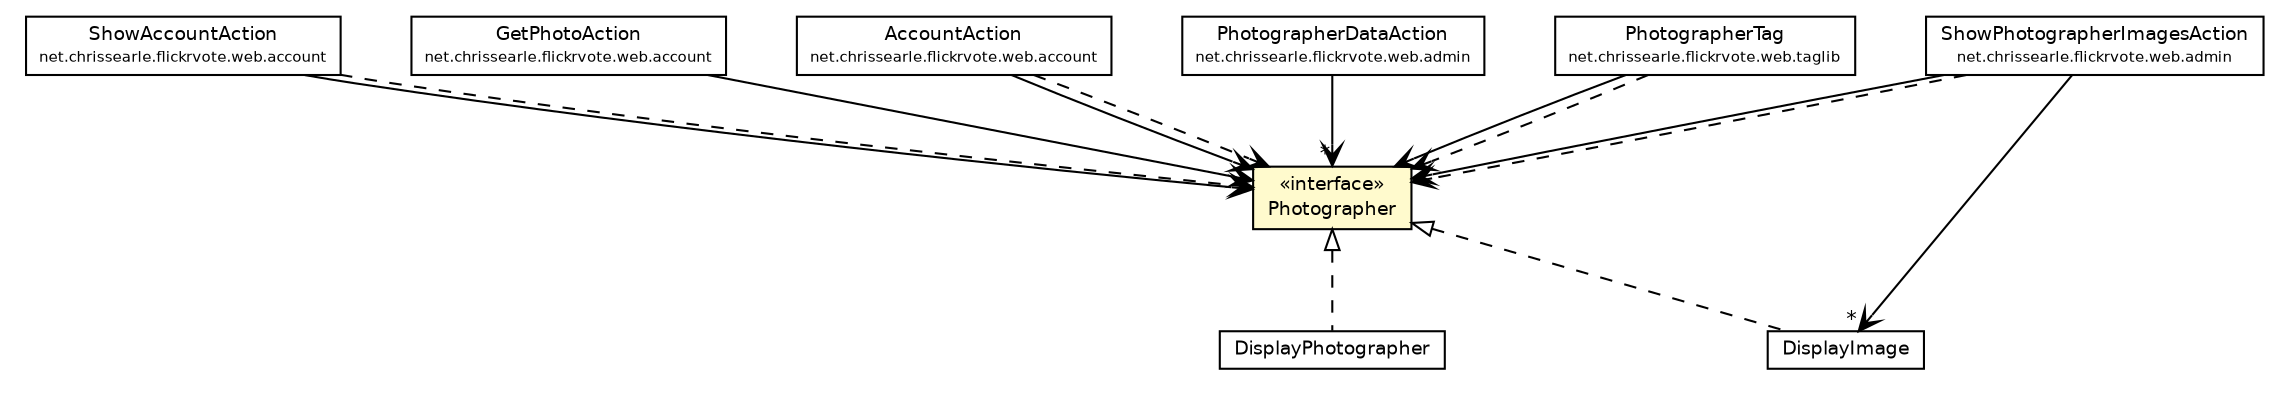 #!/usr/local/bin/dot
#
# Class diagram 
# Generated by UmlGraph version 4.6 (http://www.spinellis.gr/sw/umlgraph)
#

digraph G {
	edge [fontname="Helvetica",fontsize=10,labelfontname="Helvetica",labelfontsize=10];
	node [fontname="Helvetica",fontsize=10,shape=plaintext];
	// net.chrissearle.flickrvote.web.account.ShowAccountAction
	c3495 [label=<<table border="0" cellborder="1" cellspacing="0" cellpadding="2" port="p" href="../account/ShowAccountAction.html">
		<tr><td><table border="0" cellspacing="0" cellpadding="1">
			<tr><td> ShowAccountAction </td></tr>
			<tr><td><font point-size="7.0"> net.chrissearle.flickrvote.web.account </font></td></tr>
		</table></td></tr>
		</table>>, fontname="Helvetica", fontcolor="black", fontsize=9.0];
	// net.chrissearle.flickrvote.web.account.GetPhotoAction
	c3498 [label=<<table border="0" cellborder="1" cellspacing="0" cellpadding="2" port="p" href="../account/GetPhotoAction.html">
		<tr><td><table border="0" cellspacing="0" cellpadding="1">
			<tr><td> GetPhotoAction </td></tr>
			<tr><td><font point-size="7.0"> net.chrissearle.flickrvote.web.account </font></td></tr>
		</table></td></tr>
		</table>>, fontname="Helvetica", fontcolor="black", fontsize=9.0];
	// net.chrissearle.flickrvote.web.account.AccountAction
	c3500 [label=<<table border="0" cellborder="1" cellspacing="0" cellpadding="2" port="p" href="../account/AccountAction.html">
		<tr><td><table border="0" cellspacing="0" cellpadding="1">
			<tr><td> AccountAction </td></tr>
			<tr><td><font point-size="7.0"> net.chrissearle.flickrvote.web.account </font></td></tr>
		</table></td></tr>
		</table>>, fontname="Helvetica", fontcolor="black", fontsize=9.0];
	// net.chrissearle.flickrvote.web.admin.ShowPhotographerImagesAction
	c3503 [label=<<table border="0" cellborder="1" cellspacing="0" cellpadding="2" port="p" href="../admin/ShowPhotographerImagesAction.html">
		<tr><td><table border="0" cellspacing="0" cellpadding="1">
			<tr><td> ShowPhotographerImagesAction </td></tr>
			<tr><td><font point-size="7.0"> net.chrissearle.flickrvote.web.admin </font></td></tr>
		</table></td></tr>
		</table>>, fontname="Helvetica", fontcolor="black", fontsize=9.0];
	// net.chrissearle.flickrvote.web.admin.PhotographerDataAction
	c3509 [label=<<table border="0" cellborder="1" cellspacing="0" cellpadding="2" port="p" href="../admin/PhotographerDataAction.html">
		<tr><td><table border="0" cellspacing="0" cellpadding="1">
			<tr><td> PhotographerDataAction </td></tr>
			<tr><td><font point-size="7.0"> net.chrissearle.flickrvote.web.admin </font></td></tr>
		</table></td></tr>
		</table>>, fontname="Helvetica", fontcolor="black", fontsize=9.0];
	// net.chrissearle.flickrvote.web.model.Photographer
	c3538 [label=<<table border="0" cellborder="1" cellspacing="0" cellpadding="2" port="p" bgcolor="lemonChiffon" href="./Photographer.html">
		<tr><td><table border="0" cellspacing="0" cellpadding="1">
			<tr><td> &laquo;interface&raquo; </td></tr>
			<tr><td> Photographer </td></tr>
		</table></td></tr>
		</table>>, fontname="Helvetica", fontcolor="black", fontsize=9.0];
	// net.chrissearle.flickrvote.web.model.DisplayPhotographer
	c3541 [label=<<table border="0" cellborder="1" cellspacing="0" cellpadding="2" port="p" href="./DisplayPhotographer.html">
		<tr><td><table border="0" cellspacing="0" cellpadding="1">
			<tr><td> DisplayPhotographer </td></tr>
		</table></td></tr>
		</table>>, fontname="Helvetica", fontcolor="black", fontsize=9.0];
	// net.chrissearle.flickrvote.web.model.DisplayImage
	c3542 [label=<<table border="0" cellborder="1" cellspacing="0" cellpadding="2" port="p" href="./DisplayImage.html">
		<tr><td><table border="0" cellspacing="0" cellpadding="1">
			<tr><td> DisplayImage </td></tr>
		</table></td></tr>
		</table>>, fontname="Helvetica", fontcolor="black", fontsize=9.0];
	// net.chrissearle.flickrvote.web.taglib.PhotographerTag
	c3546 [label=<<table border="0" cellborder="1" cellspacing="0" cellpadding="2" port="p" href="../taglib/PhotographerTag.html">
		<tr><td><table border="0" cellspacing="0" cellpadding="1">
			<tr><td> PhotographerTag </td></tr>
			<tr><td><font point-size="7.0"> net.chrissearle.flickrvote.web.taglib </font></td></tr>
		</table></td></tr>
		</table>>, fontname="Helvetica", fontcolor="black", fontsize=9.0];
	//net.chrissearle.flickrvote.web.model.DisplayPhotographer implements net.chrissearle.flickrvote.web.model.Photographer
	c3538:p -> c3541:p [dir=back,arrowtail=empty,style=dashed];
	//net.chrissearle.flickrvote.web.model.DisplayImage implements net.chrissearle.flickrvote.web.model.Photographer
	c3538:p -> c3542:p [dir=back,arrowtail=empty,style=dashed];
	// net.chrissearle.flickrvote.web.account.ShowAccountAction NAVASSOC net.chrissearle.flickrvote.web.model.Photographer
	c3495:p -> c3538:p [taillabel="", label="", headlabel="", fontname="Helvetica", fontcolor="black", fontsize=10.0, color="black", arrowhead=open];
	// net.chrissearle.flickrvote.web.account.GetPhotoAction NAVASSOC net.chrissearle.flickrvote.web.model.Photographer
	c3498:p -> c3538:p [taillabel="", label="", headlabel="", fontname="Helvetica", fontcolor="black", fontsize=10.0, color="black", arrowhead=open];
	// net.chrissearle.flickrvote.web.account.AccountAction NAVASSOC net.chrissearle.flickrvote.web.model.Photographer
	c3500:p -> c3538:p [taillabel="", label="", headlabel="", fontname="Helvetica", fontcolor="black", fontsize=10.0, color="black", arrowhead=open];
	// net.chrissearle.flickrvote.web.admin.ShowPhotographerImagesAction NAVASSOC net.chrissearle.flickrvote.web.model.DisplayImage
	c3503:p -> c3542:p [taillabel="", label="", headlabel="*", fontname="Helvetica", fontcolor="black", fontsize=10.0, color="black", arrowhead=open];
	// net.chrissearle.flickrvote.web.admin.ShowPhotographerImagesAction NAVASSOC net.chrissearle.flickrvote.web.model.Photographer
	c3503:p -> c3538:p [taillabel="", label="", headlabel="", fontname="Helvetica", fontcolor="black", fontsize=10.0, color="black", arrowhead=open];
	// net.chrissearle.flickrvote.web.admin.PhotographerDataAction NAVASSOC net.chrissearle.flickrvote.web.model.Photographer
	c3509:p -> c3538:p [taillabel="", label="", headlabel="*", fontname="Helvetica", fontcolor="black", fontsize=10.0, color="black", arrowhead=open];
	// net.chrissearle.flickrvote.web.taglib.PhotographerTag NAVASSOC net.chrissearle.flickrvote.web.model.Photographer
	c3546:p -> c3538:p [taillabel="", label="", headlabel="", fontname="Helvetica", fontcolor="black", fontsize=10.0, color="black", arrowhead=open];
	// net.chrissearle.flickrvote.web.account.ShowAccountAction DEPEND net.chrissearle.flickrvote.web.model.Photographer
	c3495:p -> c3538:p [taillabel="", label="", headlabel="", fontname="Helvetica", fontcolor="black", fontsize=10.0, color="black", arrowhead=open, style=dashed];
	// net.chrissearle.flickrvote.web.account.AccountAction DEPEND net.chrissearle.flickrvote.web.model.Photographer
	c3500:p -> c3538:p [taillabel="", label="", headlabel="", fontname="Helvetica", fontcolor="black", fontsize=10.0, color="black", arrowhead=open, style=dashed];
	// net.chrissearle.flickrvote.web.admin.ShowPhotographerImagesAction DEPEND net.chrissearle.flickrvote.web.model.Photographer
	c3503:p -> c3538:p [taillabel="", label="", headlabel="", fontname="Helvetica", fontcolor="black", fontsize=10.0, color="black", arrowhead=open, style=dashed];
	// net.chrissearle.flickrvote.web.taglib.PhotographerTag DEPEND net.chrissearle.flickrvote.web.model.Photographer
	c3546:p -> c3538:p [taillabel="", label="", headlabel="", fontname="Helvetica", fontcolor="black", fontsize=10.0, color="black", arrowhead=open, style=dashed];
}

